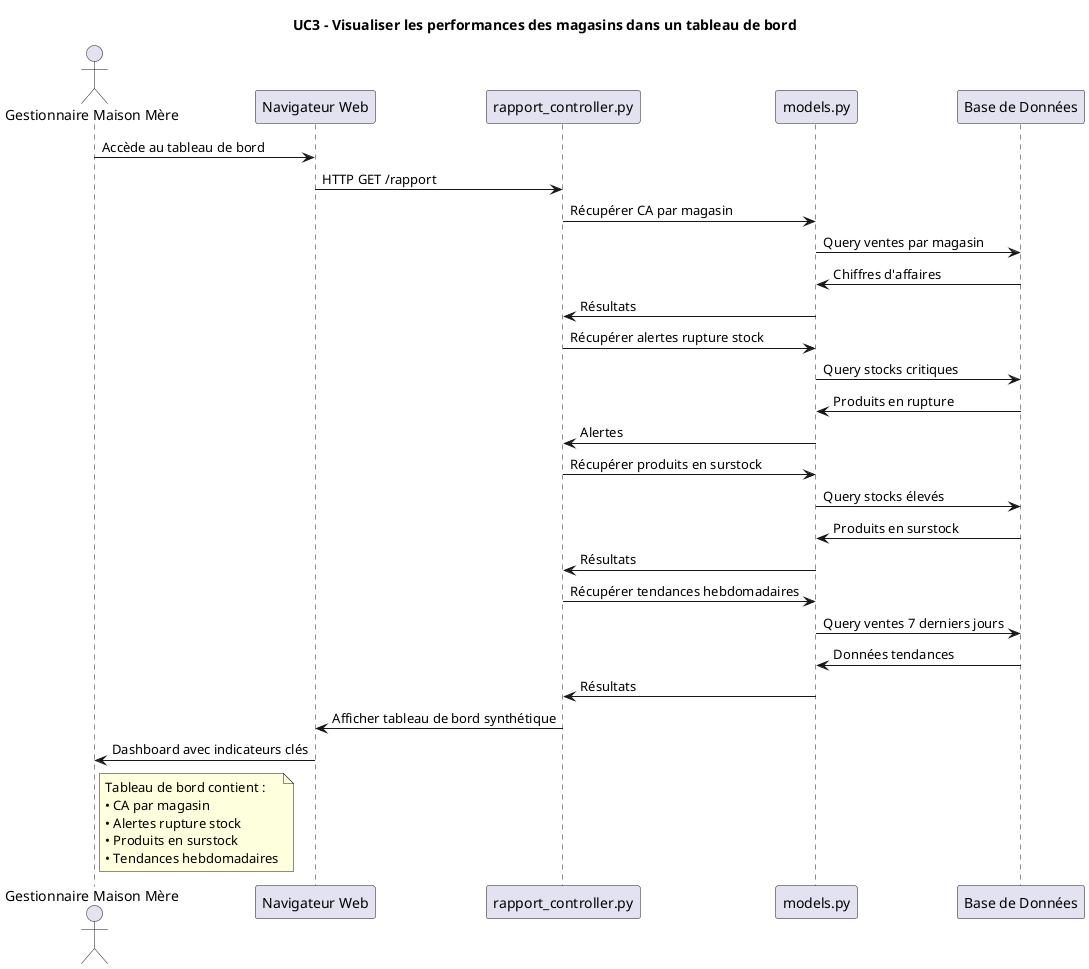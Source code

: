 @startuml UC3 - Visualiser les performances des magasins dans un tableau de bord

actor "Gestionnaire Maison Mère" as GM
participant "Navigateur Web" as Browser
participant "rapport_controller.py" as Controller
participant "models.py" as Models
participant "Base de Données" as DB

title UC3 - Visualiser les performances des magasins dans un tableau de bord

GM -> Browser : Accède au tableau de bord
Browser -> Controller : HTTP GET /rapport

Controller -> Models : Récupérer CA par magasin
Models -> DB : Query ventes par magasin
DB -> Models : Chiffres d'affaires
Models -> Controller : Résultats

Controller -> Models : Récupérer alertes rupture stock
Models -> DB : Query stocks critiques
DB -> Models : Produits en rupture
Models -> Controller : Alertes

Controller -> Models : Récupérer produits en surstock
Models -> DB : Query stocks élevés
DB -> Models : Produits en surstock
Models -> Controller : Résultats

Controller -> Models : Récupérer tendances hebdomadaires
Models -> DB : Query ventes 7 derniers jours
DB -> Models : Données tendances
Models -> Controller : Résultats

Controller -> Browser : Afficher tableau de bord synthétique
Browser -> GM : Dashboard avec indicateurs clés

note right of GM
  Tableau de bord contient :
  • CA par magasin
  • Alertes rupture stock
  • Produits en surstock
  • Tendances hebdomadaires
end note

@enduml 